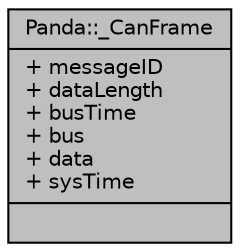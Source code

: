 digraph "Panda::_CanFrame"
{
  edge [fontname="Helvetica",fontsize="10",labelfontname="Helvetica",labelfontsize="10"];
  node [fontname="Helvetica",fontsize="10",shape=record];
  Node1 [label="{Panda::_CanFrame\n|+ messageID\l+ dataLength\l+ busTime\l+ bus\l+ data\l+ sysTime\l|}",height=0.2,width=0.4,color="black", fillcolor="grey75", style="filled", fontcolor="black"];
}
